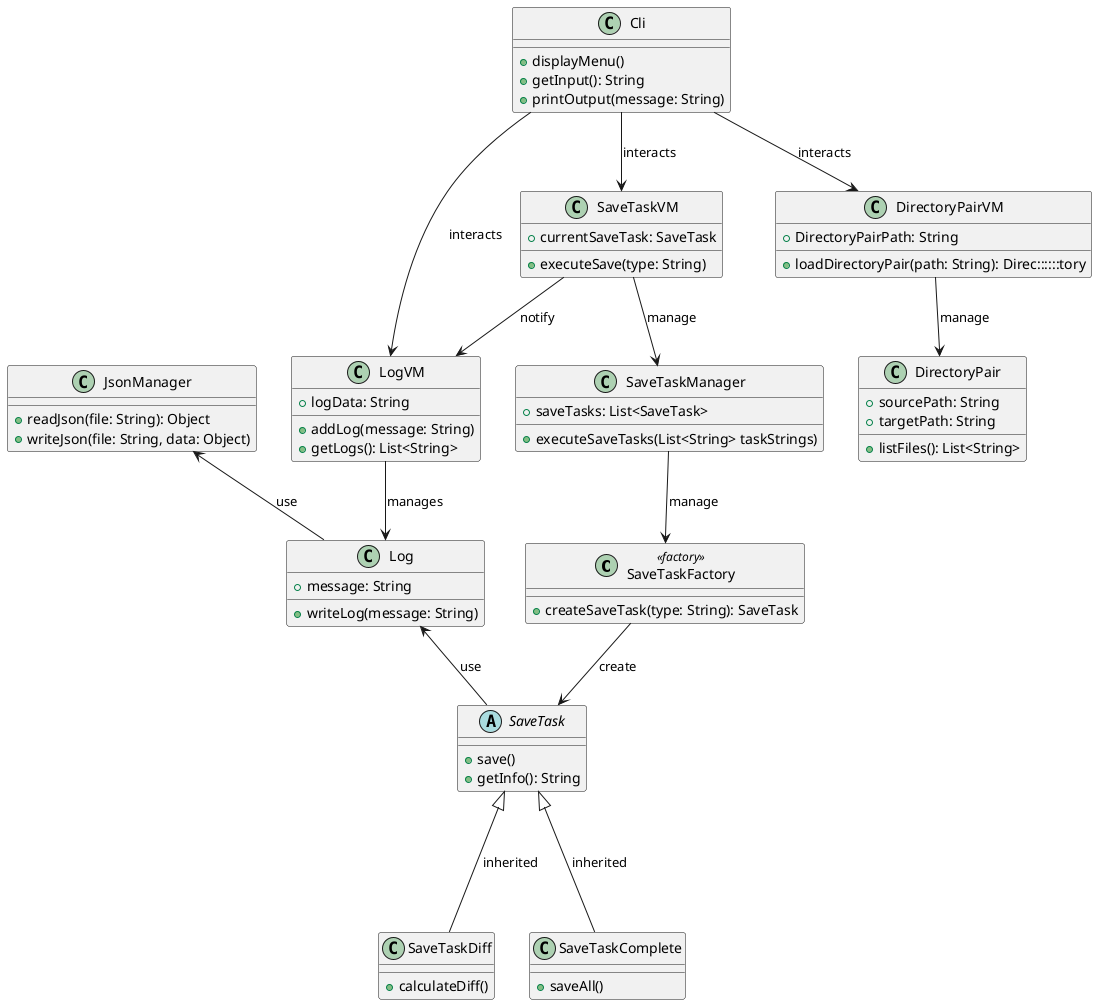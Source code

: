 @startuml
/' Model '/
class SaveTaskFactory <<factory>> {
    +createSaveTask(type: String): SaveTask
}

abstract class SaveTask {
    +save()
    +getInfo(): String
}

class SaveTaskDiff {
    +calculateDiff()
}

class SaveTaskComplete {
    +saveAll()
}

class DirectoryPair {
    +sourcePath: String
    +targetPath: String
    +listFiles(): List<String>
}

class SaveTaskManager{
    +saveTasks: List<SaveTask>
    +executeSaveTasks(List<String> taskStrings)
}

class Log {
    +message: String
    +writeLog(message: String)
}

class JsonManager {
    +readJson(file: String): Object
    +writeJson(file: String, data: Object)
}

/' ViewModel '/
class LogVM {
    +logData: String
    +addLog(message: String)
    +getLogs(): List<String>
}

class SaveTaskVM {
    +currentSaveTask: SaveTask
    +executeSave(type: String)
}

class DirectoryPairVM {
    +DirectoryPairPath: String
    +loadDirectoryPair(path: String): Direc::::::tory
}

/' View '/
class Cli {
    +displayMenu()
    +getInput(): String
    +printOutput(message: String)
}

/' Relations '/
SaveTaskFactory --> SaveTask : "create"
SaveTask <|--- SaveTaskDiff : "inherited"
SaveTask <|--- SaveTaskComplete : "inherited"

Log <-- SaveTask : "use"
JsonManager <-- Log : "use"

SaveTaskVM --> SaveTaskManager : "manage"
SaveTaskManager --> SaveTaskFactory : "manage"
SaveTaskVM --> LogVM : "notify"
DirectoryPairVM --> DirectoryPair : "manage"

LogVM --> Log : "manages"

Cli --> SaveTaskVM : "interacts"
Cli --> LogVM : "interacts"
Cli --> DirectoryPairVM : "interacts"
@enduml
